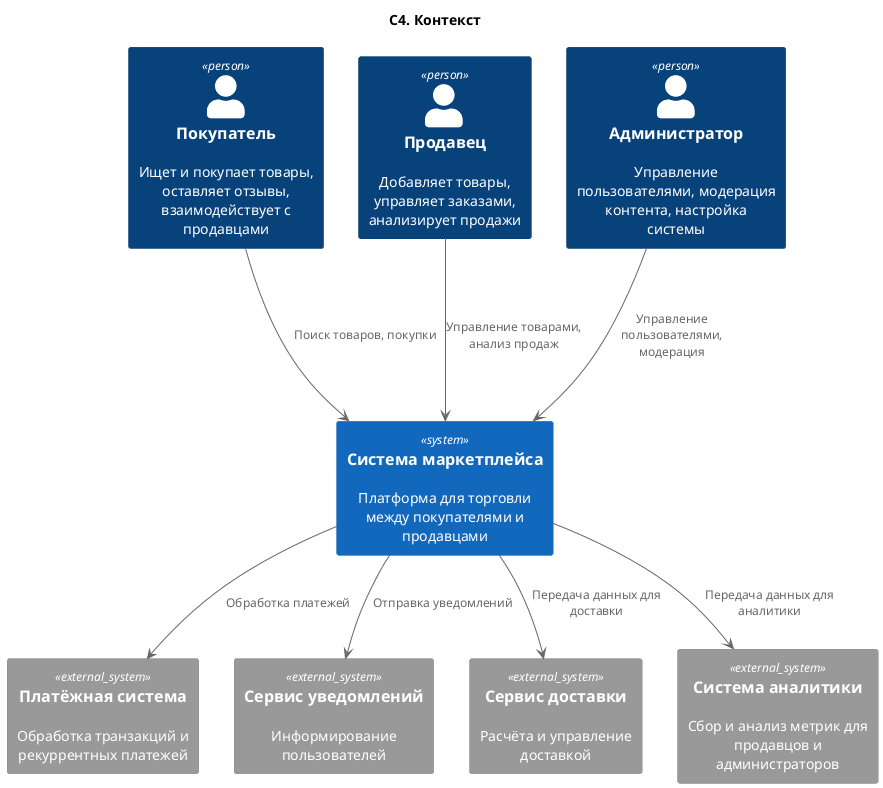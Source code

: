 @startuml
title "C4. Контекст"

!include <C4/C4_Container>

Person(buyer, "Покупатель", "Ищет и покупает товары, оставляет отзывы, взаимодействует с продавцами")
Person(seller, "Продавец", "Добавляет товары, управляет заказами, анализирует продажи")
Person(admin, "Администратор", "Управление пользователями, модерация контента, настройка системы")

System(marketplaceSystem, "Система маркетплейса", "Платформа для торговли между покупателями и продавцами")

System_Ext(paymentGateway, "Платёжная система", "Обработка транзакций и рекуррентных платежей")
System_Ext(emailService, "Сервис уведомлений", "Информирование пользователей")
System_Ext(deliveryService, "Сервис доставки", "Расчёта и управление доставкой")
System_Ext(analyticsSystem, "Система аналитики", "Сбор и анализ метрик для продавцов и администраторов")


buyer ---> marketplaceSystem : Поиск товаров, покупки
seller ---> marketplaceSystem : Управление товарами, анализ продаж
admin ---> marketplaceSystem : Управление пользователями, модерация

marketplaceSystem --> paymentGateway : Обработка платежей
marketplaceSystem --> emailService : Отправка уведомлений
marketplaceSystem --> analyticsSystem : Передача данных для аналитики
marketplaceSystem --> deliveryService : Передача данных для доставки
@enduml